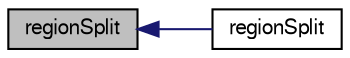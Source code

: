 digraph "regionSplit"
{
  bgcolor="transparent";
  edge [fontname="FreeSans",fontsize="10",labelfontname="FreeSans",labelfontsize="10"];
  node [fontname="FreeSans",fontsize="10",shape=record];
  rankdir="LR";
  Node1 [label="regionSplit",height=0.2,width=0.4,color="black", fillcolor="grey75", style="filled", fontcolor="black"];
  Node1 -> Node2 [dir="back",color="midnightblue",fontsize="10",style="solid",fontname="FreeSans"];
  Node2 [label="regionSplit",height=0.2,width=0.4,color="black",URL="$a25202.html#ac2d0a83747e4d3ba7d39c076013e5eda",tooltip="Construct from mesh and whether face is blocked. "];
}
